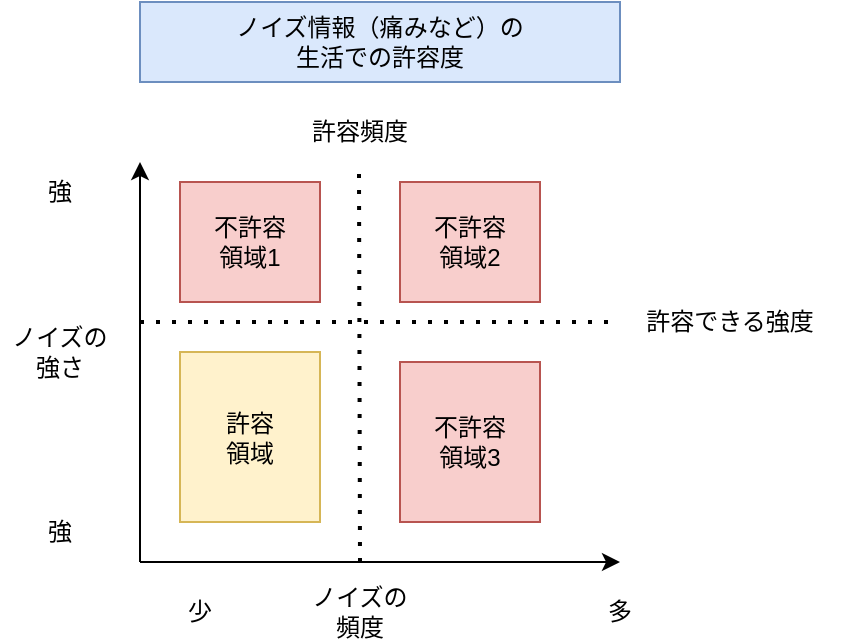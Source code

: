 <mxfile version="26.2.13">
  <diagram name="ページ1" id="RpITyPnH6v7Kwcnxc_Mu">
    <mxGraphModel dx="797" dy="846" grid="1" gridSize="10" guides="1" tooltips="1" connect="1" arrows="1" fold="1" page="1" pageScale="1" pageWidth="1169" pageHeight="827" math="0" shadow="0">
      <root>
        <mxCell id="0" />
        <mxCell id="1" parent="0" />
        <mxCell id="kWhxdKaCbdwxhYxyVpe_-1" value="" style="endArrow=classic;html=1;rounded=0;" edge="1" parent="1">
          <mxGeometry width="50" height="50" relative="1" as="geometry">
            <mxPoint x="160" y="360" as="sourcePoint" />
            <mxPoint x="160" y="160" as="targetPoint" />
          </mxGeometry>
        </mxCell>
        <mxCell id="kWhxdKaCbdwxhYxyVpe_-2" value="" style="endArrow=classic;html=1;rounded=0;" edge="1" parent="1">
          <mxGeometry width="50" height="50" relative="1" as="geometry">
            <mxPoint x="160" y="360" as="sourcePoint" />
            <mxPoint x="400" y="360" as="targetPoint" />
          </mxGeometry>
        </mxCell>
        <mxCell id="kWhxdKaCbdwxhYxyVpe_-3" value="ノイズ情報（痛みなど）の&lt;div&gt;生活での許容度&lt;/div&gt;" style="text;html=1;align=center;verticalAlign=middle;whiteSpace=wrap;rounded=0;fillColor=#dae8fc;strokeColor=#6c8ebf;" vertex="1" parent="1">
          <mxGeometry x="160" y="80" width="240" height="40" as="geometry" />
        </mxCell>
        <mxCell id="kWhxdKaCbdwxhYxyVpe_-4" value="強" style="text;html=1;align=center;verticalAlign=middle;whiteSpace=wrap;rounded=0;" vertex="1" parent="1">
          <mxGeometry x="90" y="160" width="60" height="30" as="geometry" />
        </mxCell>
        <mxCell id="kWhxdKaCbdwxhYxyVpe_-5" value="強" style="text;html=1;align=center;verticalAlign=middle;whiteSpace=wrap;rounded=0;" vertex="1" parent="1">
          <mxGeometry x="90" y="330" width="60" height="30" as="geometry" />
        </mxCell>
        <mxCell id="kWhxdKaCbdwxhYxyVpe_-6" value="ノイズの強さ" style="text;html=1;align=center;verticalAlign=middle;whiteSpace=wrap;rounded=0;" vertex="1" parent="1">
          <mxGeometry x="90" y="240" width="60" height="30" as="geometry" />
        </mxCell>
        <mxCell id="kWhxdKaCbdwxhYxyVpe_-7" value="ノイズの頻度" style="text;html=1;align=center;verticalAlign=middle;whiteSpace=wrap;rounded=0;" vertex="1" parent="1">
          <mxGeometry x="240" y="370" width="60" height="30" as="geometry" />
        </mxCell>
        <mxCell id="kWhxdKaCbdwxhYxyVpe_-8" value="" style="endArrow=none;dashed=1;html=1;dashPattern=1 3;strokeWidth=2;rounded=0;" edge="1" parent="1" target="kWhxdKaCbdwxhYxyVpe_-9">
          <mxGeometry width="50" height="50" relative="1" as="geometry">
            <mxPoint x="160" y="240" as="sourcePoint" />
            <mxPoint x="400" y="240" as="targetPoint" />
          </mxGeometry>
        </mxCell>
        <mxCell id="kWhxdKaCbdwxhYxyVpe_-9" value="許容できる強度" style="text;html=1;align=center;verticalAlign=middle;whiteSpace=wrap;rounded=0;" vertex="1" parent="1">
          <mxGeometry x="400" y="225" width="110" height="30" as="geometry" />
        </mxCell>
        <mxCell id="kWhxdKaCbdwxhYxyVpe_-11" value="" style="endArrow=none;dashed=1;html=1;dashPattern=1 3;strokeWidth=2;rounded=0;" edge="1" parent="1">
          <mxGeometry width="50" height="50" relative="1" as="geometry">
            <mxPoint x="270" y="360" as="sourcePoint" />
            <mxPoint x="269.5" y="165" as="targetPoint" />
          </mxGeometry>
        </mxCell>
        <mxCell id="kWhxdKaCbdwxhYxyVpe_-12" value="多" style="text;html=1;align=center;verticalAlign=middle;whiteSpace=wrap;rounded=0;" vertex="1" parent="1">
          <mxGeometry x="370" y="370" width="60" height="30" as="geometry" />
        </mxCell>
        <mxCell id="kWhxdKaCbdwxhYxyVpe_-13" value="少" style="text;html=1;align=center;verticalAlign=middle;whiteSpace=wrap;rounded=0;" vertex="1" parent="1">
          <mxGeometry x="160" y="370" width="60" height="30" as="geometry" />
        </mxCell>
        <mxCell id="kWhxdKaCbdwxhYxyVpe_-14" value="許容頻度" style="text;html=1;align=center;verticalAlign=middle;whiteSpace=wrap;rounded=0;" vertex="1" parent="1">
          <mxGeometry x="240" y="130" width="60" height="30" as="geometry" />
        </mxCell>
        <mxCell id="kWhxdKaCbdwxhYxyVpe_-15" value="許容&lt;div&gt;領域&lt;/div&gt;" style="text;html=1;align=center;verticalAlign=middle;whiteSpace=wrap;rounded=0;fillColor=#fff2cc;strokeColor=#d6b656;" vertex="1" parent="1">
          <mxGeometry x="180" y="255" width="70" height="85" as="geometry" />
        </mxCell>
        <mxCell id="kWhxdKaCbdwxhYxyVpe_-17" value="不許容&lt;div&gt;領域1&lt;/div&gt;" style="text;html=1;align=center;verticalAlign=middle;whiteSpace=wrap;rounded=0;fillColor=#f8cecc;strokeColor=#b85450;" vertex="1" parent="1">
          <mxGeometry x="180" y="170" width="70" height="60" as="geometry" />
        </mxCell>
        <mxCell id="kWhxdKaCbdwxhYxyVpe_-18" value="不許容&lt;div&gt;領域2&lt;/div&gt;" style="text;html=1;align=center;verticalAlign=middle;whiteSpace=wrap;rounded=0;fillColor=#f8cecc;strokeColor=#b85450;" vertex="1" parent="1">
          <mxGeometry x="290" y="170" width="70" height="60" as="geometry" />
        </mxCell>
        <mxCell id="kWhxdKaCbdwxhYxyVpe_-19" value="不許容&lt;div&gt;領域3&lt;/div&gt;" style="text;html=1;align=center;verticalAlign=middle;whiteSpace=wrap;rounded=0;fillColor=#f8cecc;strokeColor=#b85450;" vertex="1" parent="1">
          <mxGeometry x="290" y="260" width="70" height="80" as="geometry" />
        </mxCell>
      </root>
    </mxGraphModel>
  </diagram>
</mxfile>
